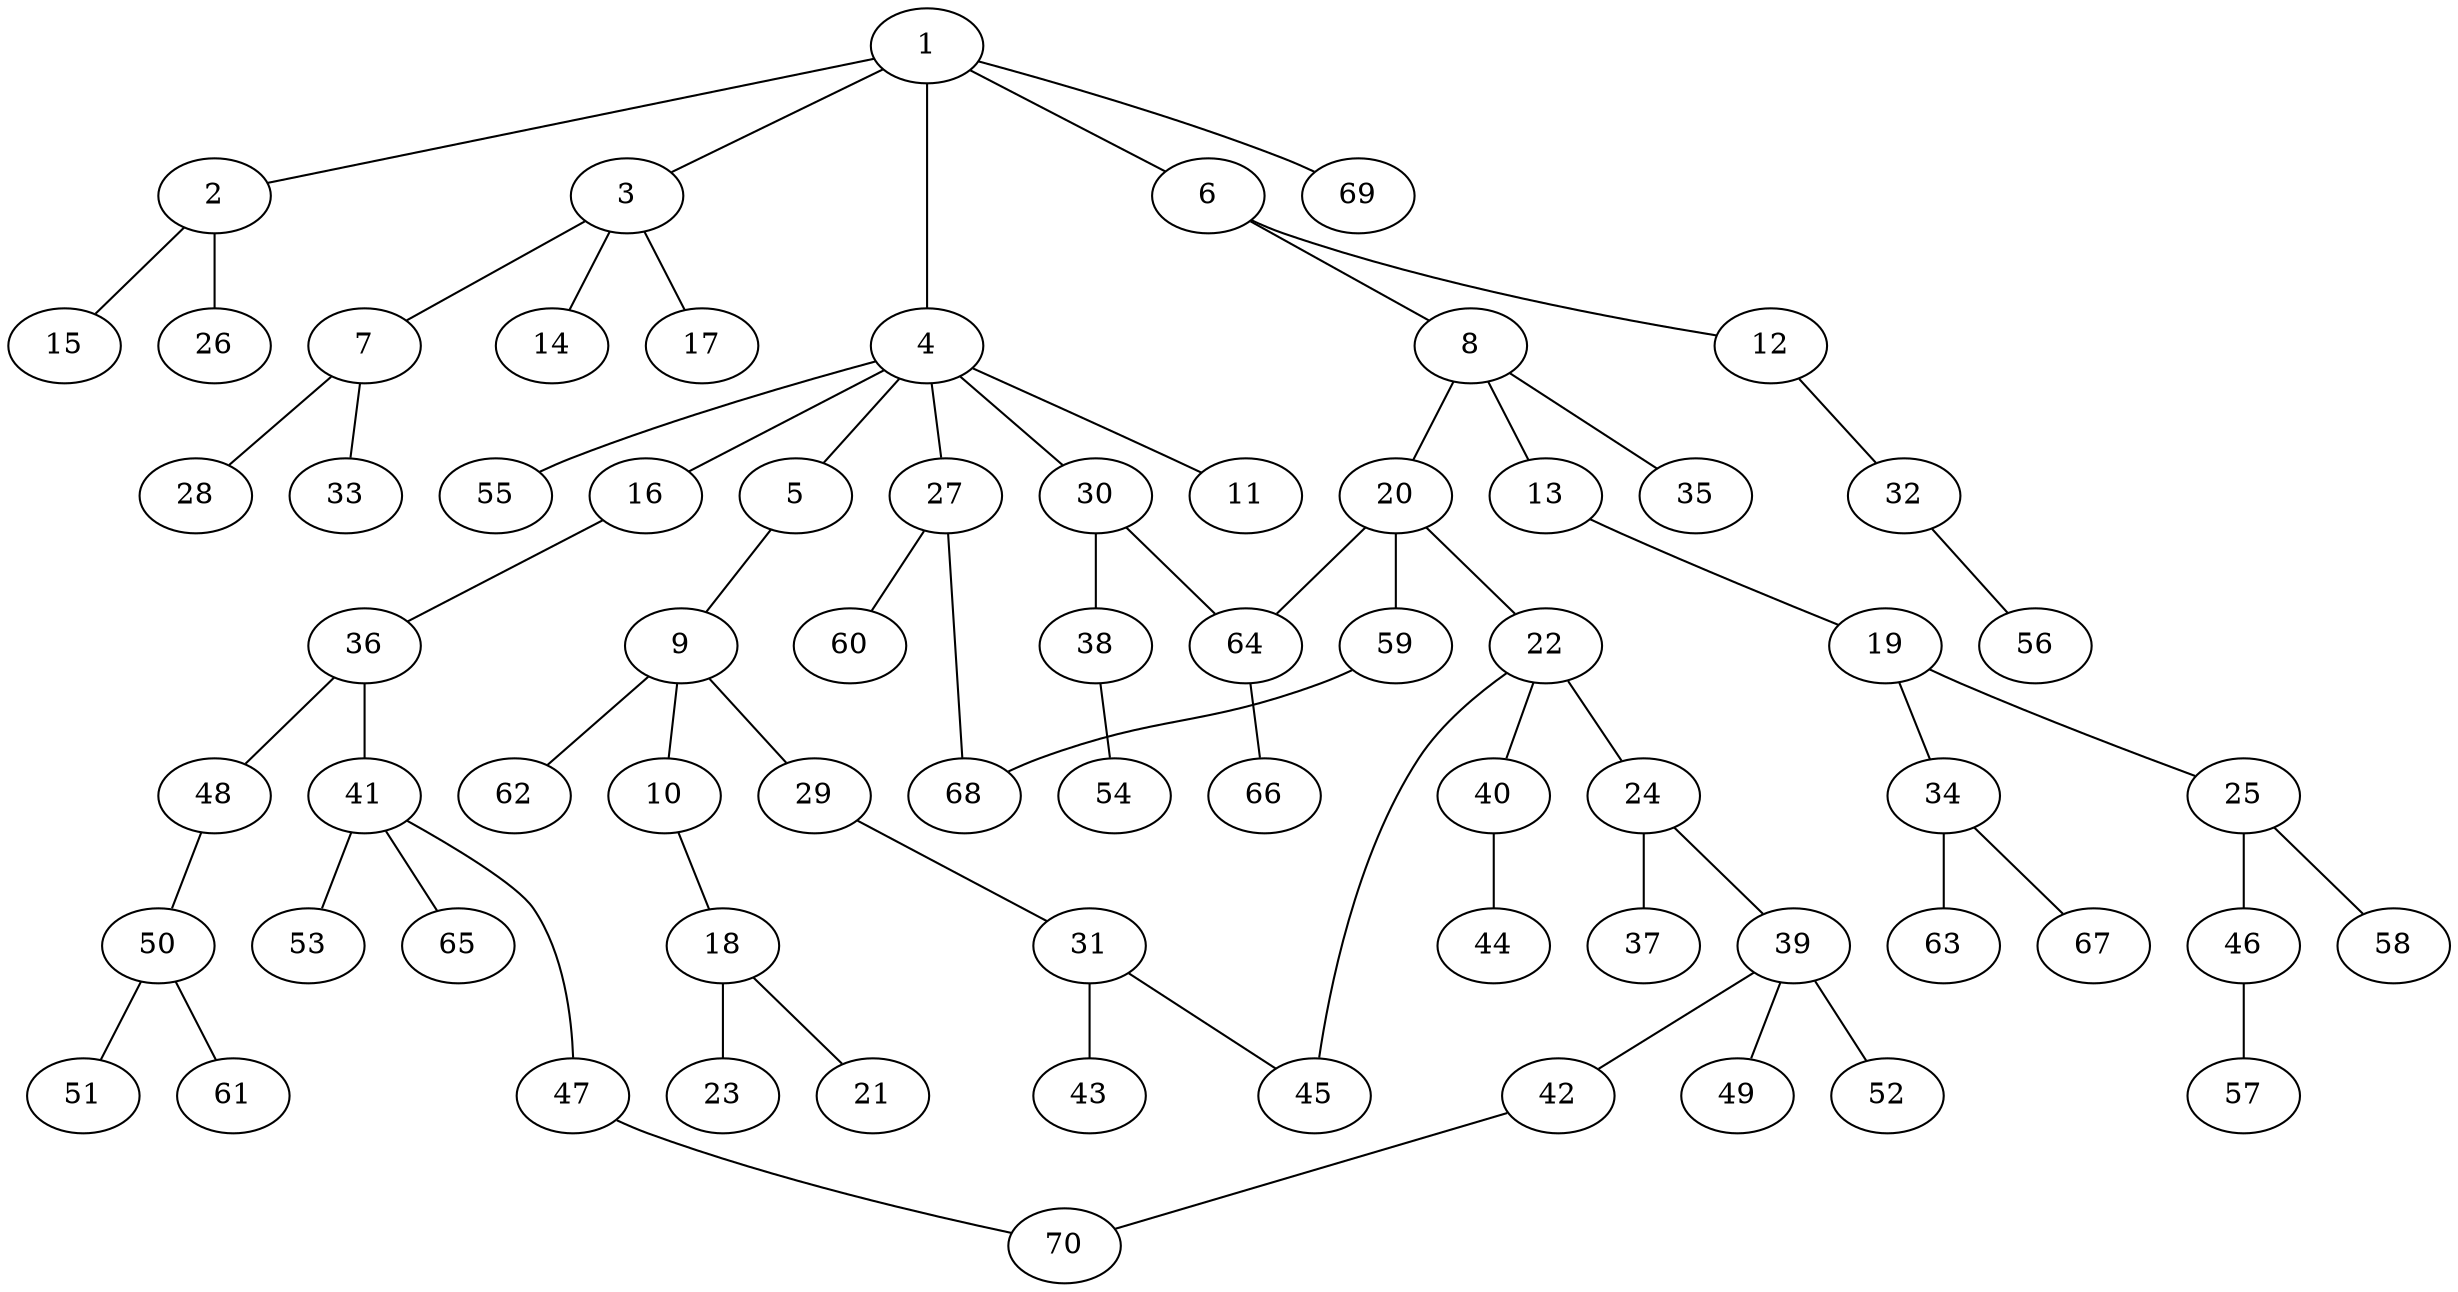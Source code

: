 graph graphname {1--2
1--3
1--4
1--6
1--69
2--15
2--26
3--7
3--14
3--17
4--5
4--11
4--16
4--27
4--30
4--55
5--9
6--8
6--12
7--28
7--33
8--13
8--20
8--35
9--10
9--29
9--62
10--18
12--32
13--19
16--36
18--21
18--23
19--25
19--34
20--22
20--59
20--64
22--24
22--40
22--45
24--37
24--39
25--46
25--58
27--60
27--68
29--31
30--38
30--64
31--43
31--45
32--56
34--63
34--67
36--41
36--48
38--54
39--42
39--49
39--52
40--44
41--47
41--53
41--65
42--70
46--57
47--70
48--50
50--51
50--61
59--68
64--66
}